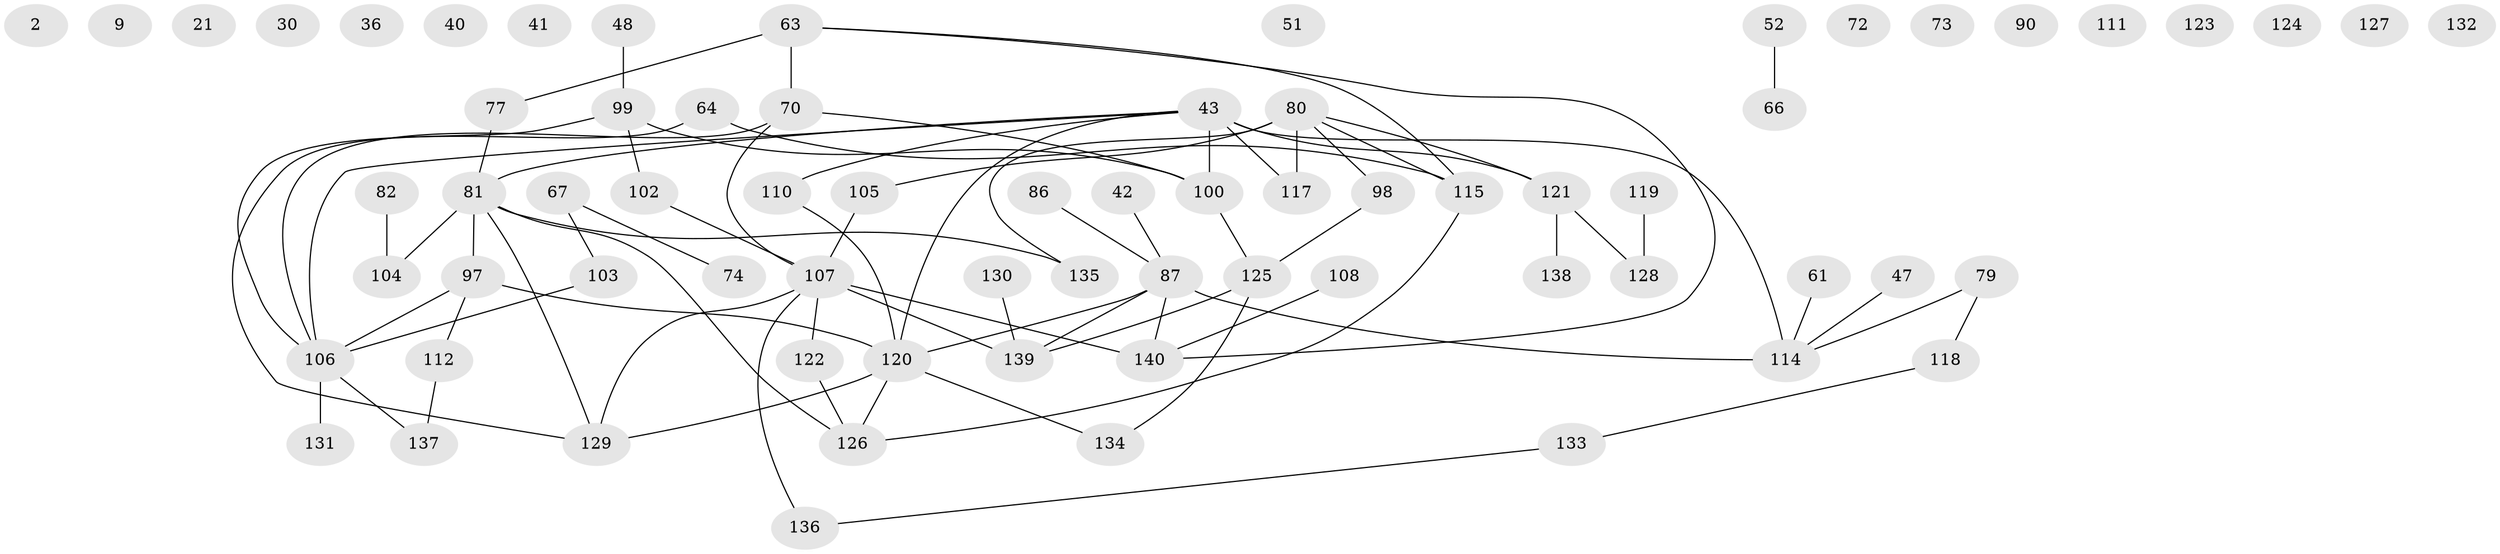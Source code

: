 // original degree distribution, {2: 0.2714285714285714, 0: 0.1, 3: 0.21428571428571427, 1: 0.21428571428571427, 4: 0.12857142857142856, 5: 0.05714285714285714, 8: 0.007142857142857143, 6: 0.007142857142857143}
// Generated by graph-tools (version 1.1) at 2025/40/03/09/25 04:40:28]
// undirected, 70 vertices, 78 edges
graph export_dot {
graph [start="1"]
  node [color=gray90,style=filled];
  2;
  9;
  21;
  30;
  36;
  40;
  41;
  42;
  43 [super="+23+24"];
  47;
  48;
  51 [super="+25"];
  52;
  61;
  63;
  64;
  66;
  67;
  70 [super="+55"];
  72;
  73;
  74;
  77;
  79;
  80 [super="+13+4+75"];
  81 [super="+44+60"];
  82;
  86;
  87 [super="+10+53"];
  90 [super="+20"];
  97;
  98 [super="+56+69"];
  99 [super="+37"];
  100 [super="+45"];
  102;
  103;
  104;
  105;
  106 [super="+92+101+96"];
  107 [super="+22+95+89"];
  108;
  110 [super="+94+6+91"];
  111;
  112;
  114 [super="+1+57"];
  115;
  117 [super="+85"];
  118;
  119;
  120 [super="+5+50+62+71+109"];
  121 [super="+76"];
  122;
  123;
  124;
  125 [super="+15+18"];
  126;
  127;
  128;
  129 [super="+8+11"];
  130;
  131;
  132;
  133 [super="+7+59+28+58+35"];
  134 [super="+49"];
  135;
  136 [super="+65+113+116"];
  137;
  138;
  139;
  140 [super="+93"];
  42 -- 87;
  43 -- 81;
  43 -- 117 [weight=3];
  43 -- 114;
  43 -- 120;
  43 -- 121;
  43 -- 106 [weight=2];
  43 -- 110;
  43 -- 100;
  47 -- 114;
  48 -- 99;
  52 -- 66;
  61 -- 114;
  63 -- 70 [weight=2];
  63 -- 77;
  63 -- 115;
  63 -- 140;
  64 -- 115;
  64 -- 129;
  67 -- 74;
  67 -- 103;
  70 -- 106 [weight=2];
  70 -- 107;
  70 -- 100;
  77 -- 81;
  79 -- 118;
  79 -- 114;
  80 -- 117 [weight=2];
  80 -- 115;
  80 -- 135;
  80 -- 105;
  80 -- 98;
  80 -- 121;
  81 -- 129 [weight=2];
  81 -- 104;
  81 -- 97;
  81 -- 135;
  81 -- 126;
  82 -- 104;
  86 -- 87;
  87 -- 140;
  87 -- 120 [weight=2];
  87 -- 114 [weight=2];
  87 -- 139;
  97 -- 112;
  97 -- 106;
  97 -- 120;
  98 -- 125;
  99 -- 106;
  99 -- 100;
  99 -- 102;
  100 -- 125;
  102 -- 107;
  103 -- 106;
  105 -- 107;
  106 -- 131;
  106 -- 137;
  107 -- 140 [weight=3];
  107 -- 139;
  107 -- 129;
  107 -- 136;
  107 -- 122;
  108 -- 140;
  110 -- 120;
  112 -- 137;
  115 -- 126;
  118 -- 133;
  119 -- 128;
  120 -- 134;
  120 -- 129 [weight=3];
  120 -- 126;
  121 -- 128;
  121 -- 138;
  122 -- 126;
  125 -- 139;
  125 -- 134;
  130 -- 139;
  133 -- 136;
}
